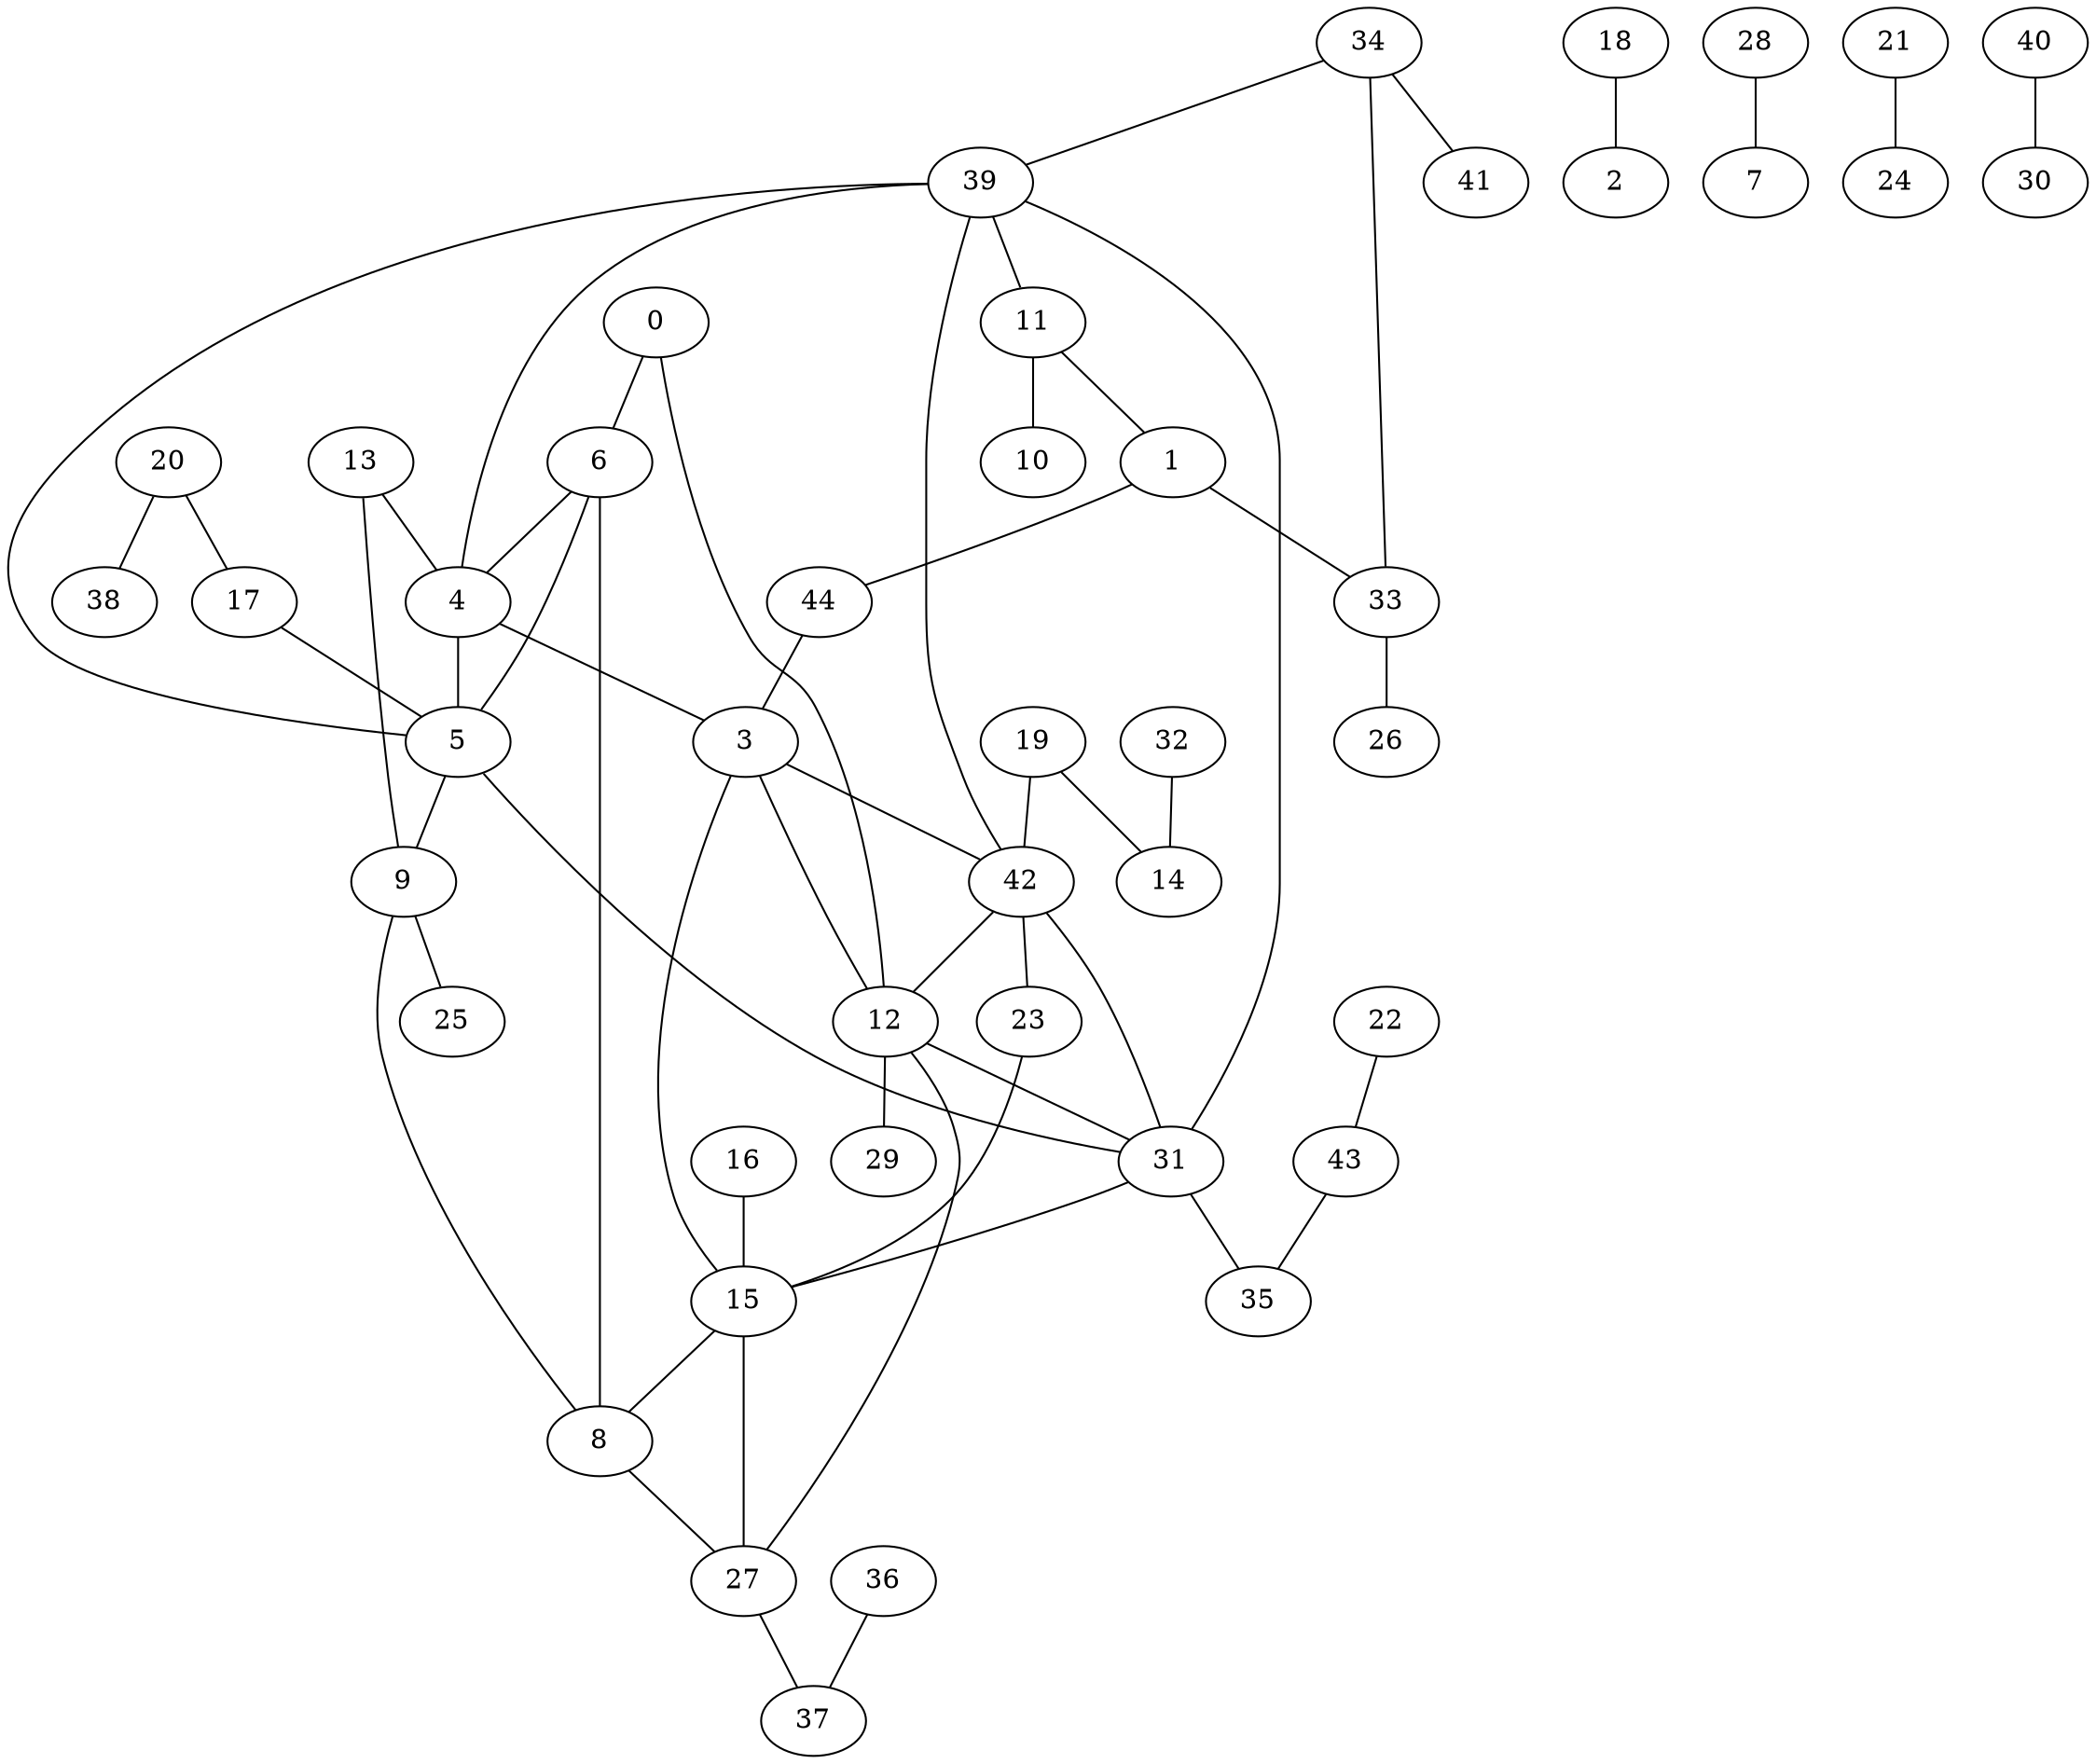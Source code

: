 graph G {
0;
1;
2;
3;
4;
5;
6;
7;
8;
9;
10;
11;
12;
13;
14;
15;
16;
17;
18;
19;
20;
21;
22;
23;
24;
25;
26;
27;
28;
29;
30;
31;
32;
33;
34;
35;
36;
37;
38;
39;
40;
41;
42;
43;
44;
0--12 ;
0--6 ;
1--33 ;
1--44 ;
3--42 ;
4--3 ;
4--5 ;
5--31 ;
5--9 ;
5--6 ;
6--4 ;
8--27 ;
8--6 ;
9--8 ;
9--25 ;
11--1 ;
11--10 ;
12--29 ;
12--31 ;
12--3 ;
13--9 ;
13--4 ;
15--3 ;
15--8 ;
16--15 ;
17--5 ;
18--2 ;
19--42 ;
19--14 ;
20--17 ;
20--38 ;
21--24 ;
22--43 ;
23--15 ;
27--12 ;
27--15 ;
27--37 ;
28--7 ;
31--15 ;
31--42 ;
31--35 ;
32--14 ;
33--26 ;
34--41 ;
34--33 ;
34--39 ;
36--37 ;
39--42 ;
39--31 ;
39--4 ;
39--11 ;
39--5 ;
40--30 ;
42--23 ;
42--12 ;
43--35 ;
44--3 ;
}
